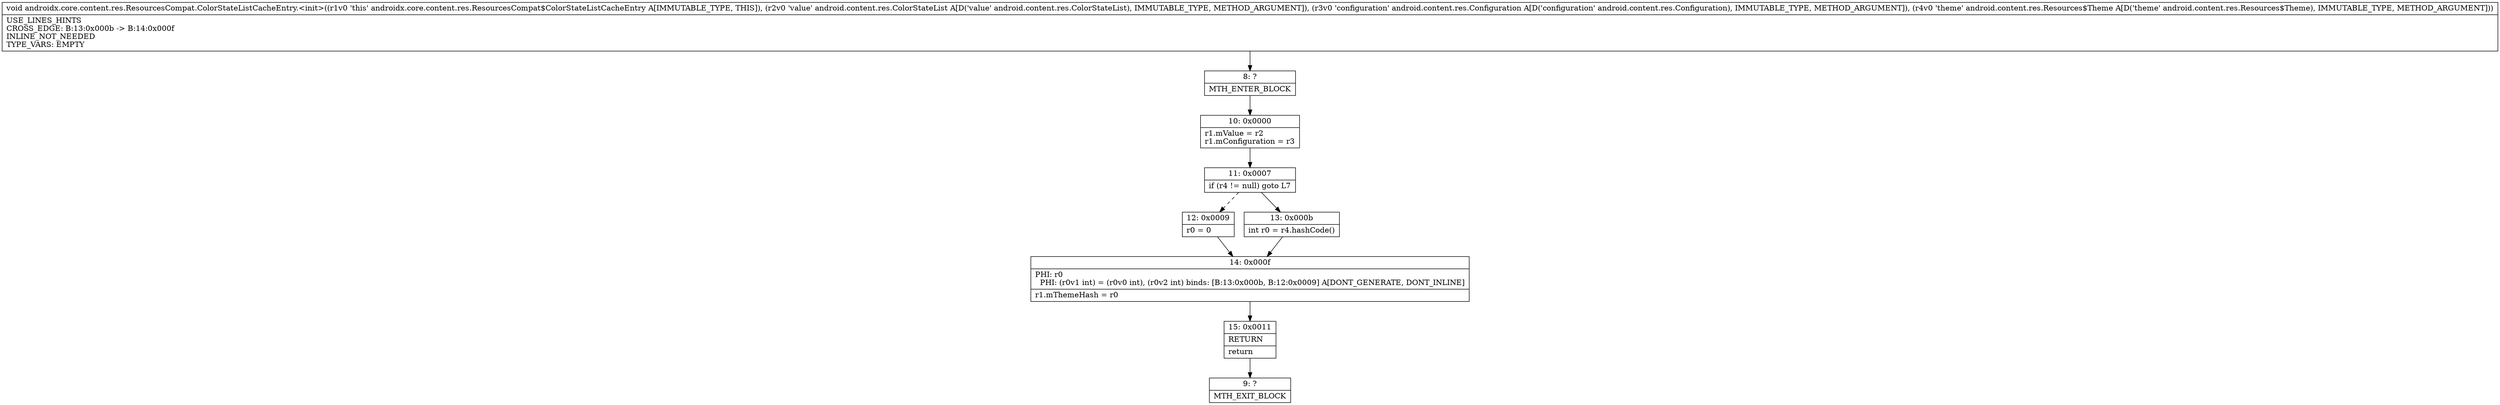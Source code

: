 digraph "CFG forandroidx.core.content.res.ResourcesCompat.ColorStateListCacheEntry.\<init\>(Landroid\/content\/res\/ColorStateList;Landroid\/content\/res\/Configuration;Landroid\/content\/res\/Resources$Theme;)V" {
Node_8 [shape=record,label="{8\:\ ?|MTH_ENTER_BLOCK\l}"];
Node_10 [shape=record,label="{10\:\ 0x0000|r1.mValue = r2\lr1.mConfiguration = r3\l}"];
Node_11 [shape=record,label="{11\:\ 0x0007|if (r4 != null) goto L7\l}"];
Node_12 [shape=record,label="{12\:\ 0x0009|r0 = 0\l}"];
Node_14 [shape=record,label="{14\:\ 0x000f|PHI: r0 \l  PHI: (r0v1 int) = (r0v0 int), (r0v2 int) binds: [B:13:0x000b, B:12:0x0009] A[DONT_GENERATE, DONT_INLINE]\l|r1.mThemeHash = r0\l}"];
Node_15 [shape=record,label="{15\:\ 0x0011|RETURN\l|return\l}"];
Node_9 [shape=record,label="{9\:\ ?|MTH_EXIT_BLOCK\l}"];
Node_13 [shape=record,label="{13\:\ 0x000b|int r0 = r4.hashCode()\l}"];
MethodNode[shape=record,label="{void androidx.core.content.res.ResourcesCompat.ColorStateListCacheEntry.\<init\>((r1v0 'this' androidx.core.content.res.ResourcesCompat$ColorStateListCacheEntry A[IMMUTABLE_TYPE, THIS]), (r2v0 'value' android.content.res.ColorStateList A[D('value' android.content.res.ColorStateList), IMMUTABLE_TYPE, METHOD_ARGUMENT]), (r3v0 'configuration' android.content.res.Configuration A[D('configuration' android.content.res.Configuration), IMMUTABLE_TYPE, METHOD_ARGUMENT]), (r4v0 'theme' android.content.res.Resources$Theme A[D('theme' android.content.res.Resources$Theme), IMMUTABLE_TYPE, METHOD_ARGUMENT]))  | USE_LINES_HINTS\lCROSS_EDGE: B:13:0x000b \-\> B:14:0x000f\lINLINE_NOT_NEEDED\lTYPE_VARS: EMPTY\l}"];
MethodNode -> Node_8;Node_8 -> Node_10;
Node_10 -> Node_11;
Node_11 -> Node_12[style=dashed];
Node_11 -> Node_13;
Node_12 -> Node_14;
Node_14 -> Node_15;
Node_15 -> Node_9;
Node_13 -> Node_14;
}

